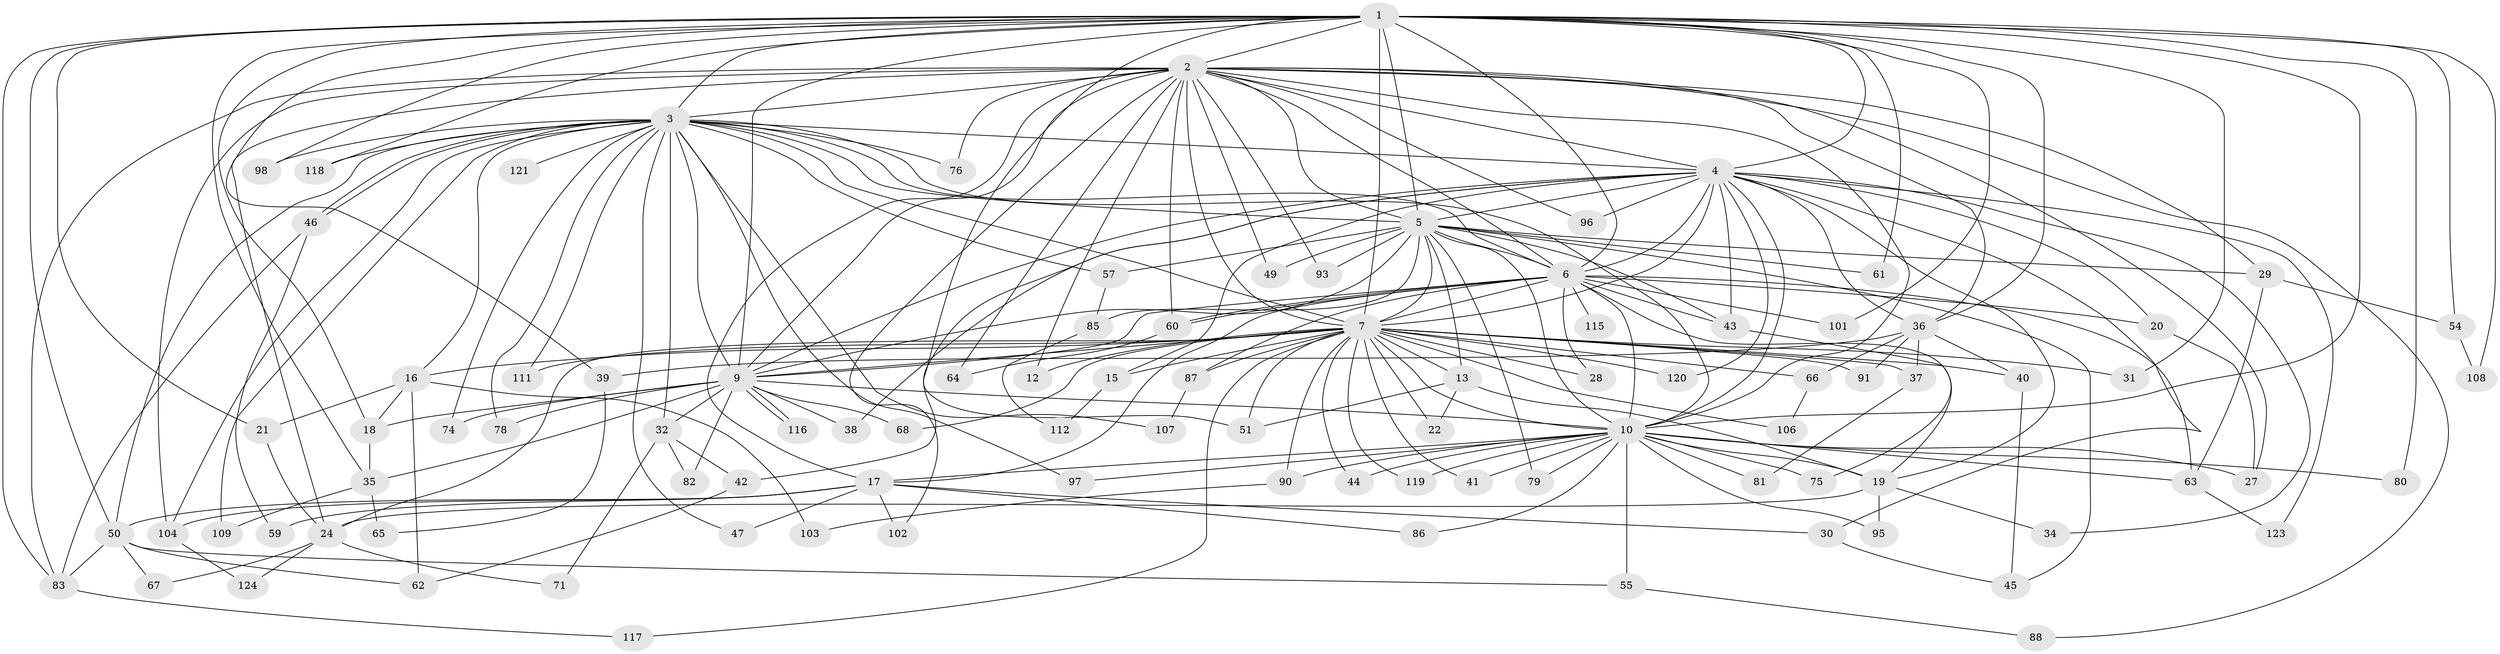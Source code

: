 // original degree distribution, {26: 0.008064516129032258, 24: 0.008064516129032258, 28: 0.008064516129032258, 22: 0.008064516129032258, 20: 0.016129032258064516, 25: 0.008064516129032258, 18: 0.008064516129032258, 19: 0.008064516129032258, 27: 0.008064516129032258, 4: 0.10483870967741936, 2: 0.5161290322580645, 5: 0.024193548387096774, 3: 0.23387096774193547, 6: 0.016129032258064516, 8: 0.016129032258064516, 7: 0.008064516129032258}
// Generated by graph-tools (version 1.1) at 2025/11/02/27/25 16:11:00]
// undirected, 96 vertices, 227 edges
graph export_dot {
graph [start="1"]
  node [color=gray90,style=filled];
  1 [super="+11"];
  2 [super="+73"];
  3 [super="+23"];
  4 [super="+113"];
  5 [super="+33"];
  6 [super="+89"];
  7 [super="+8"];
  9 [super="+14"];
  10 [super="+48"];
  12;
  13;
  15;
  16 [super="+72"];
  17 [super="+26"];
  18 [super="+25"];
  19 [super="+77"];
  20;
  21 [super="+92"];
  22;
  24 [super="+52"];
  27 [super="+56"];
  28;
  29;
  30;
  31;
  32;
  34;
  35 [super="+58"];
  36 [super="+53"];
  37;
  38;
  39;
  40;
  41;
  42 [super="+70"];
  43;
  44;
  45 [super="+110"];
  46 [super="+114"];
  47;
  49;
  50 [super="+94"];
  51 [super="+105"];
  54;
  55;
  57;
  59;
  60;
  61;
  62;
  63 [super="+99"];
  64;
  65;
  66 [super="+69"];
  67;
  68;
  71;
  74;
  75;
  76;
  78;
  79;
  80 [super="+84"];
  81;
  82;
  83 [super="+100"];
  85;
  86;
  87;
  88;
  90;
  91;
  93;
  95;
  96;
  97;
  98;
  101;
  102;
  103;
  104 [super="+122"];
  106;
  107;
  108;
  109;
  111;
  112;
  115;
  116;
  117;
  118;
  119;
  120;
  121;
  123;
  124;
  1 -- 2;
  1 -- 3;
  1 -- 4;
  1 -- 5 [weight=2];
  1 -- 6;
  1 -- 7 [weight=2];
  1 -- 9;
  1 -- 10;
  1 -- 18 [weight=2];
  1 -- 21;
  1 -- 31;
  1 -- 36;
  1 -- 39;
  1 -- 50;
  1 -- 51;
  1 -- 54;
  1 -- 61;
  1 -- 98;
  1 -- 101;
  1 -- 118;
  1 -- 80 [weight=2];
  1 -- 108;
  1 -- 35;
  1 -- 83;
  2 -- 3;
  2 -- 4;
  2 -- 5;
  2 -- 6;
  2 -- 7 [weight=2];
  2 -- 9;
  2 -- 10;
  2 -- 12;
  2 -- 17;
  2 -- 27;
  2 -- 29;
  2 -- 49;
  2 -- 64;
  2 -- 76;
  2 -- 83;
  2 -- 88;
  2 -- 93;
  2 -- 96;
  2 -- 102;
  2 -- 104;
  2 -- 60;
  2 -- 24;
  2 -- 36;
  3 -- 4;
  3 -- 5;
  3 -- 6;
  3 -- 7 [weight=3];
  3 -- 9;
  3 -- 10;
  3 -- 16;
  3 -- 32;
  3 -- 46;
  3 -- 46;
  3 -- 47;
  3 -- 57;
  3 -- 74;
  3 -- 76;
  3 -- 78;
  3 -- 97;
  3 -- 98;
  3 -- 107;
  3 -- 109;
  3 -- 111;
  3 -- 118;
  3 -- 121 [weight=2];
  3 -- 104;
  3 -- 50;
  4 -- 5;
  4 -- 6;
  4 -- 7 [weight=2];
  4 -- 9 [weight=2];
  4 -- 10;
  4 -- 15;
  4 -- 19;
  4 -- 20;
  4 -- 30;
  4 -- 34;
  4 -- 36;
  4 -- 38;
  4 -- 42;
  4 -- 96;
  4 -- 120;
  4 -- 123;
  4 -- 43;
  5 -- 6 [weight=2];
  5 -- 7 [weight=2];
  5 -- 9;
  5 -- 10;
  5 -- 13;
  5 -- 29;
  5 -- 43;
  5 -- 49;
  5 -- 57;
  5 -- 61;
  5 -- 79;
  5 -- 93;
  5 -- 85;
  5 -- 45;
  6 -- 7 [weight=2];
  6 -- 9;
  6 -- 10;
  6 -- 17;
  6 -- 20;
  6 -- 28;
  6 -- 43;
  6 -- 60;
  6 -- 60;
  6 -- 87;
  6 -- 115 [weight=2];
  6 -- 19;
  6 -- 101;
  6 -- 63;
  7 -- 9 [weight=2];
  7 -- 10 [weight=2];
  7 -- 12;
  7 -- 15;
  7 -- 22;
  7 -- 24;
  7 -- 31;
  7 -- 37;
  7 -- 41;
  7 -- 51;
  7 -- 66 [weight=2];
  7 -- 68;
  7 -- 87;
  7 -- 90;
  7 -- 106;
  7 -- 111;
  7 -- 119;
  7 -- 13;
  7 -- 16;
  7 -- 91;
  7 -- 28;
  7 -- 40;
  7 -- 44;
  7 -- 117;
  7 -- 120;
  9 -- 10;
  9 -- 32;
  9 -- 35;
  9 -- 38;
  9 -- 68;
  9 -- 74;
  9 -- 78;
  9 -- 82;
  9 -- 116;
  9 -- 116;
  9 -- 18;
  10 -- 19;
  10 -- 41;
  10 -- 44;
  10 -- 55;
  10 -- 63;
  10 -- 75;
  10 -- 79;
  10 -- 80;
  10 -- 81;
  10 -- 86;
  10 -- 90;
  10 -- 95;
  10 -- 97;
  10 -- 119;
  10 -- 17;
  10 -- 27;
  13 -- 22;
  13 -- 19;
  13 -- 51;
  15 -- 112;
  16 -- 21;
  16 -- 62;
  16 -- 103;
  16 -- 18;
  17 -- 47;
  17 -- 50;
  17 -- 59;
  17 -- 86;
  17 -- 102;
  17 -- 104;
  17 -- 30;
  18 -- 35;
  19 -- 24;
  19 -- 34;
  19 -- 95;
  20 -- 27;
  21 -- 24;
  24 -- 67;
  24 -- 124;
  24 -- 71;
  29 -- 54;
  29 -- 63;
  30 -- 45;
  32 -- 42;
  32 -- 71;
  32 -- 82;
  35 -- 65;
  35 -- 109;
  36 -- 37;
  36 -- 39;
  36 -- 40;
  36 -- 91;
  36 -- 66;
  37 -- 81;
  39 -- 65;
  40 -- 45;
  42 -- 62;
  43 -- 75;
  46 -- 59;
  46 -- 83;
  50 -- 55;
  50 -- 62;
  50 -- 67;
  50 -- 83;
  54 -- 108;
  55 -- 88;
  57 -- 85;
  60 -- 64;
  63 -- 123;
  66 -- 106;
  83 -- 117;
  85 -- 112;
  87 -- 107;
  90 -- 103;
  104 -- 124;
}

